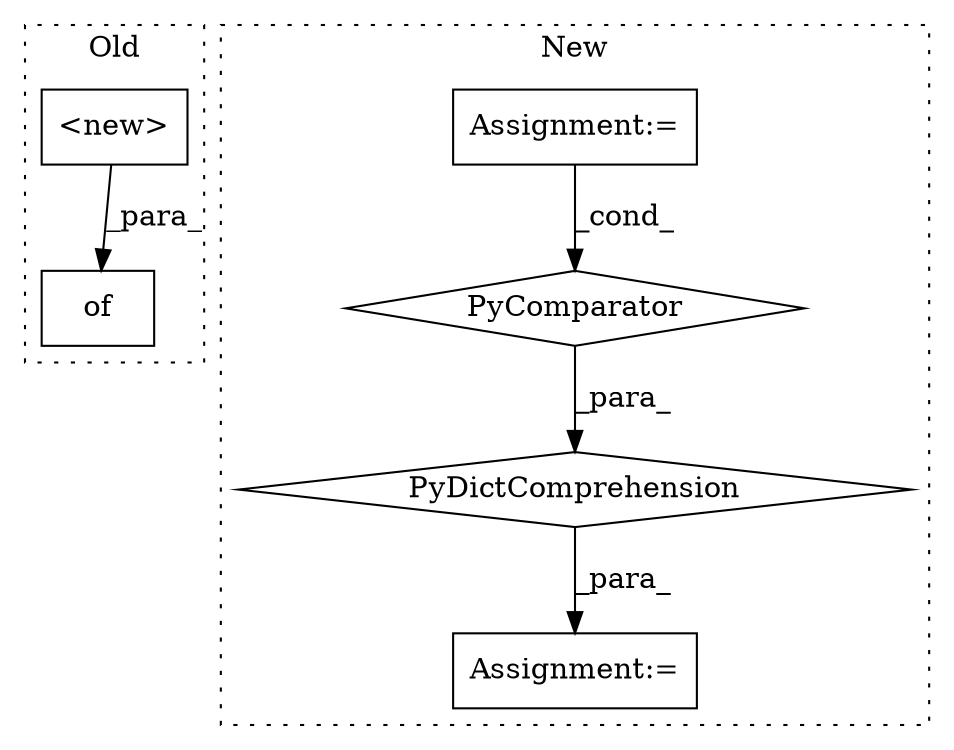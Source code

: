 digraph G {
subgraph cluster0 {
1 [label="<new>" a="14" s="1408" l="14" shape="box"];
6 [label="of" a="32" s="1183,1547" l="3,1" shape="box"];
label = "Old";
style="dotted";
}
subgraph cluster1 {
2 [label="PyDictComprehension" a="110" s="873" l="169" shape="diamond"];
3 [label="PyComparator" a="113" s="956" l="78" shape="diamond"];
4 [label="Assignment:=" a="7" s="784" l="20" shape="box"];
5 [label="Assignment:=" a="7" s="861" l="12" shape="box"];
label = "New";
style="dotted";
}
1 -> 6 [label="_para_"];
2 -> 5 [label="_para_"];
3 -> 2 [label="_para_"];
4 -> 3 [label="_cond_"];
}